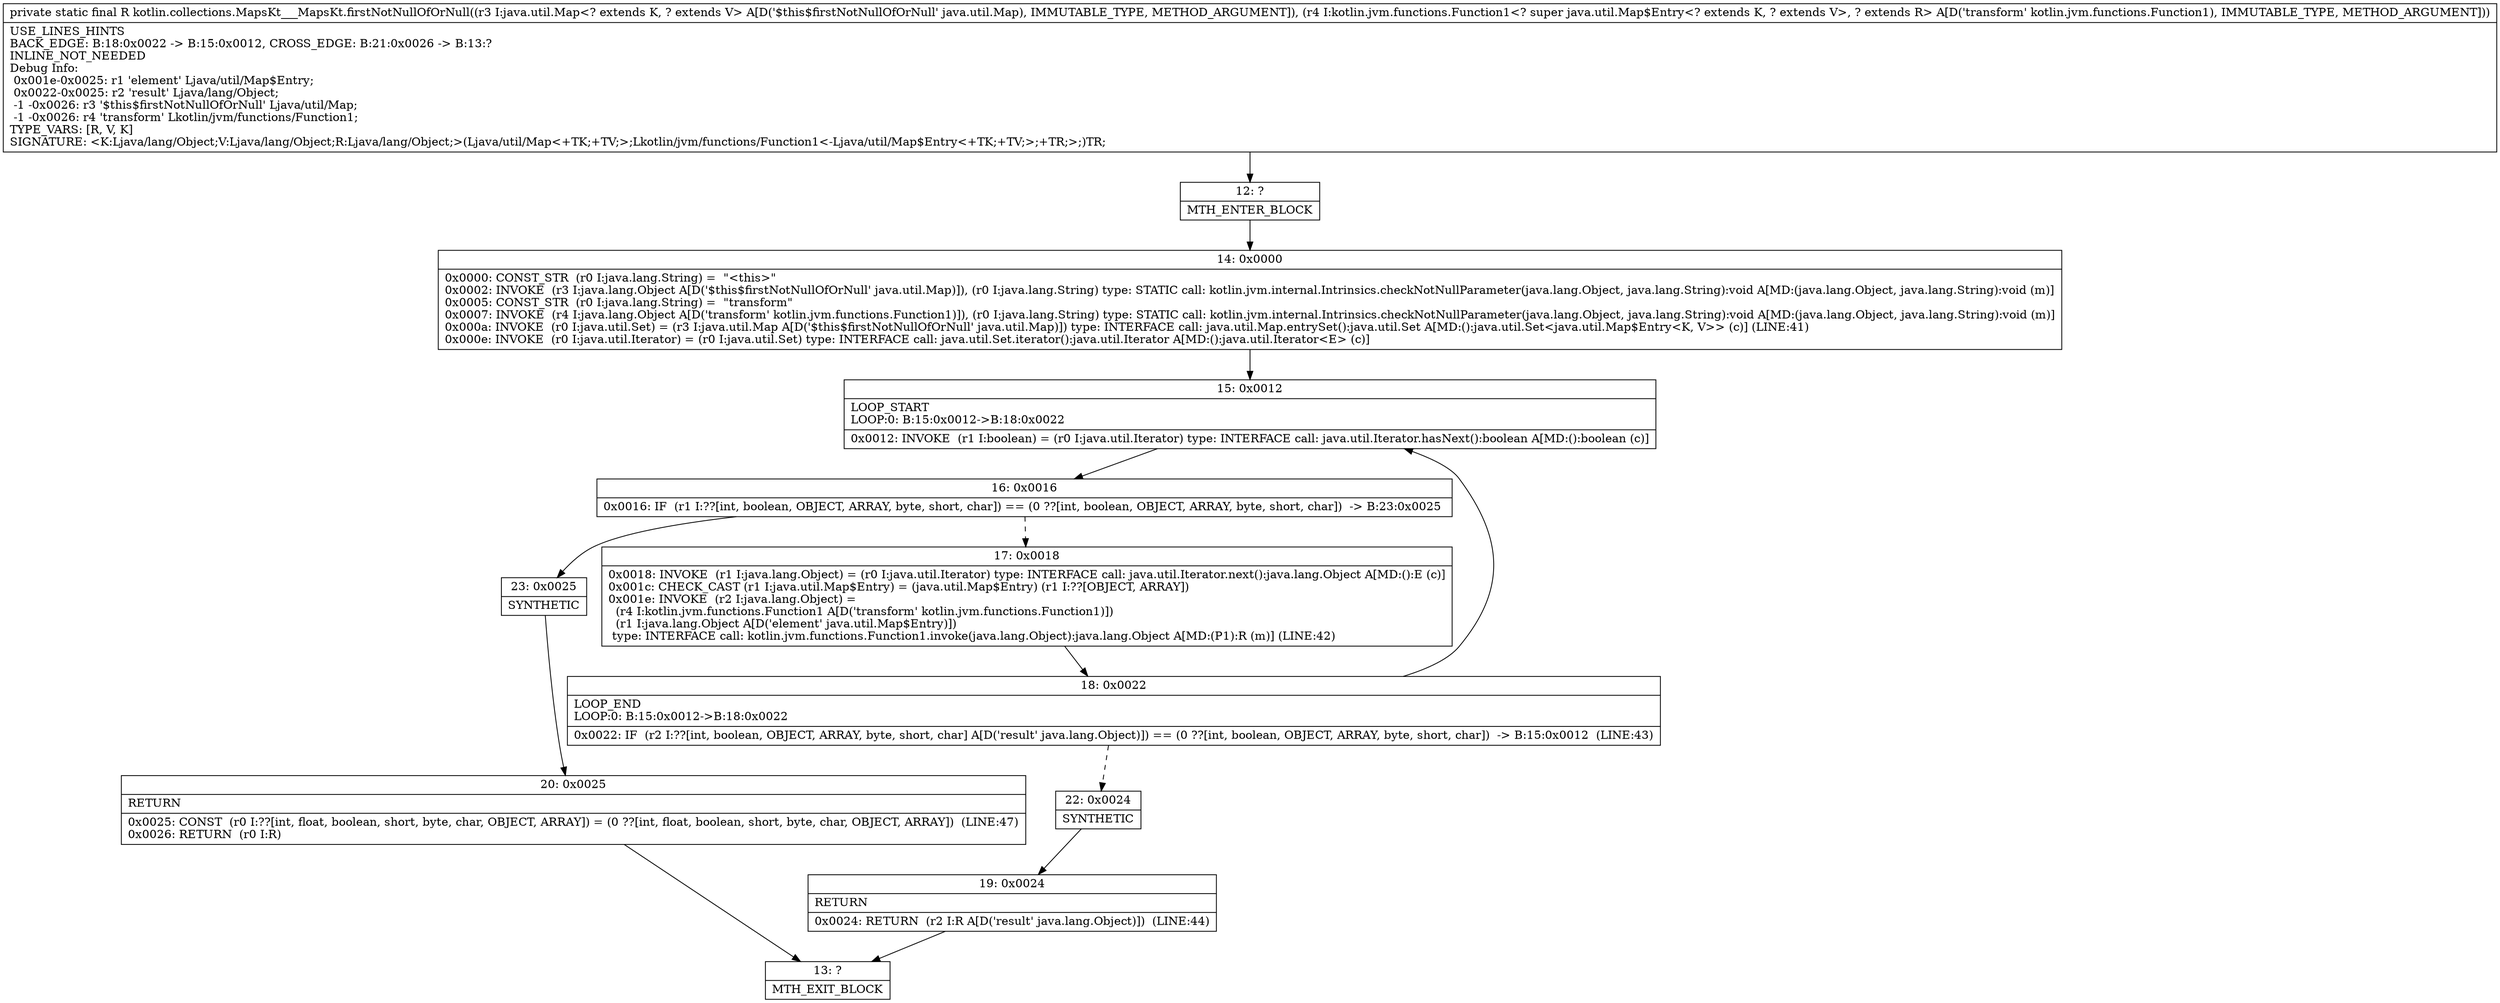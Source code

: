 digraph "CFG forkotlin.collections.MapsKt___MapsKt.firstNotNullOfOrNull(Ljava\/util\/Map;Lkotlin\/jvm\/functions\/Function1;)Ljava\/lang\/Object;" {
Node_12 [shape=record,label="{12\:\ ?|MTH_ENTER_BLOCK\l}"];
Node_14 [shape=record,label="{14\:\ 0x0000|0x0000: CONST_STR  (r0 I:java.lang.String) =  \"\<this\>\" \l0x0002: INVOKE  (r3 I:java.lang.Object A[D('$this$firstNotNullOfOrNull' java.util.Map)]), (r0 I:java.lang.String) type: STATIC call: kotlin.jvm.internal.Intrinsics.checkNotNullParameter(java.lang.Object, java.lang.String):void A[MD:(java.lang.Object, java.lang.String):void (m)]\l0x0005: CONST_STR  (r0 I:java.lang.String) =  \"transform\" \l0x0007: INVOKE  (r4 I:java.lang.Object A[D('transform' kotlin.jvm.functions.Function1)]), (r0 I:java.lang.String) type: STATIC call: kotlin.jvm.internal.Intrinsics.checkNotNullParameter(java.lang.Object, java.lang.String):void A[MD:(java.lang.Object, java.lang.String):void (m)]\l0x000a: INVOKE  (r0 I:java.util.Set) = (r3 I:java.util.Map A[D('$this$firstNotNullOfOrNull' java.util.Map)]) type: INTERFACE call: java.util.Map.entrySet():java.util.Set A[MD:():java.util.Set\<java.util.Map$Entry\<K, V\>\> (c)] (LINE:41)\l0x000e: INVOKE  (r0 I:java.util.Iterator) = (r0 I:java.util.Set) type: INTERFACE call: java.util.Set.iterator():java.util.Iterator A[MD:():java.util.Iterator\<E\> (c)]\l}"];
Node_15 [shape=record,label="{15\:\ 0x0012|LOOP_START\lLOOP:0: B:15:0x0012\-\>B:18:0x0022\l|0x0012: INVOKE  (r1 I:boolean) = (r0 I:java.util.Iterator) type: INTERFACE call: java.util.Iterator.hasNext():boolean A[MD:():boolean (c)]\l}"];
Node_16 [shape=record,label="{16\:\ 0x0016|0x0016: IF  (r1 I:??[int, boolean, OBJECT, ARRAY, byte, short, char]) == (0 ??[int, boolean, OBJECT, ARRAY, byte, short, char])  \-\> B:23:0x0025 \l}"];
Node_17 [shape=record,label="{17\:\ 0x0018|0x0018: INVOKE  (r1 I:java.lang.Object) = (r0 I:java.util.Iterator) type: INTERFACE call: java.util.Iterator.next():java.lang.Object A[MD:():E (c)]\l0x001c: CHECK_CAST (r1 I:java.util.Map$Entry) = (java.util.Map$Entry) (r1 I:??[OBJECT, ARRAY]) \l0x001e: INVOKE  (r2 I:java.lang.Object) = \l  (r4 I:kotlin.jvm.functions.Function1 A[D('transform' kotlin.jvm.functions.Function1)])\l  (r1 I:java.lang.Object A[D('element' java.util.Map$Entry)])\l type: INTERFACE call: kotlin.jvm.functions.Function1.invoke(java.lang.Object):java.lang.Object A[MD:(P1):R (m)] (LINE:42)\l}"];
Node_18 [shape=record,label="{18\:\ 0x0022|LOOP_END\lLOOP:0: B:15:0x0012\-\>B:18:0x0022\l|0x0022: IF  (r2 I:??[int, boolean, OBJECT, ARRAY, byte, short, char] A[D('result' java.lang.Object)]) == (0 ??[int, boolean, OBJECT, ARRAY, byte, short, char])  \-\> B:15:0x0012  (LINE:43)\l}"];
Node_22 [shape=record,label="{22\:\ 0x0024|SYNTHETIC\l}"];
Node_19 [shape=record,label="{19\:\ 0x0024|RETURN\l|0x0024: RETURN  (r2 I:R A[D('result' java.lang.Object)])  (LINE:44)\l}"];
Node_13 [shape=record,label="{13\:\ ?|MTH_EXIT_BLOCK\l}"];
Node_23 [shape=record,label="{23\:\ 0x0025|SYNTHETIC\l}"];
Node_20 [shape=record,label="{20\:\ 0x0025|RETURN\l|0x0025: CONST  (r0 I:??[int, float, boolean, short, byte, char, OBJECT, ARRAY]) = (0 ??[int, float, boolean, short, byte, char, OBJECT, ARRAY])  (LINE:47)\l0x0026: RETURN  (r0 I:R) \l}"];
MethodNode[shape=record,label="{private static final R kotlin.collections.MapsKt___MapsKt.firstNotNullOfOrNull((r3 I:java.util.Map\<? extends K, ? extends V\> A[D('$this$firstNotNullOfOrNull' java.util.Map), IMMUTABLE_TYPE, METHOD_ARGUMENT]), (r4 I:kotlin.jvm.functions.Function1\<? super java.util.Map$Entry\<? extends K, ? extends V\>, ? extends R\> A[D('transform' kotlin.jvm.functions.Function1), IMMUTABLE_TYPE, METHOD_ARGUMENT]))  | USE_LINES_HINTS\lBACK_EDGE: B:18:0x0022 \-\> B:15:0x0012, CROSS_EDGE: B:21:0x0026 \-\> B:13:?\lINLINE_NOT_NEEDED\lDebug Info:\l  0x001e\-0x0025: r1 'element' Ljava\/util\/Map$Entry;\l  0x0022\-0x0025: r2 'result' Ljava\/lang\/Object;\l  \-1 \-0x0026: r3 '$this$firstNotNullOfOrNull' Ljava\/util\/Map;\l  \-1 \-0x0026: r4 'transform' Lkotlin\/jvm\/functions\/Function1;\lTYPE_VARS: [R, V, K]\lSIGNATURE: \<K:Ljava\/lang\/Object;V:Ljava\/lang\/Object;R:Ljava\/lang\/Object;\>(Ljava\/util\/Map\<+TK;+TV;\>;Lkotlin\/jvm\/functions\/Function1\<\-Ljava\/util\/Map$Entry\<+TK;+TV;\>;+TR;\>;)TR;\l}"];
MethodNode -> Node_12;Node_12 -> Node_14;
Node_14 -> Node_15;
Node_15 -> Node_16;
Node_16 -> Node_17[style=dashed];
Node_16 -> Node_23;
Node_17 -> Node_18;
Node_18 -> Node_15;
Node_18 -> Node_22[style=dashed];
Node_22 -> Node_19;
Node_19 -> Node_13;
Node_23 -> Node_20;
Node_20 -> Node_13;
}


